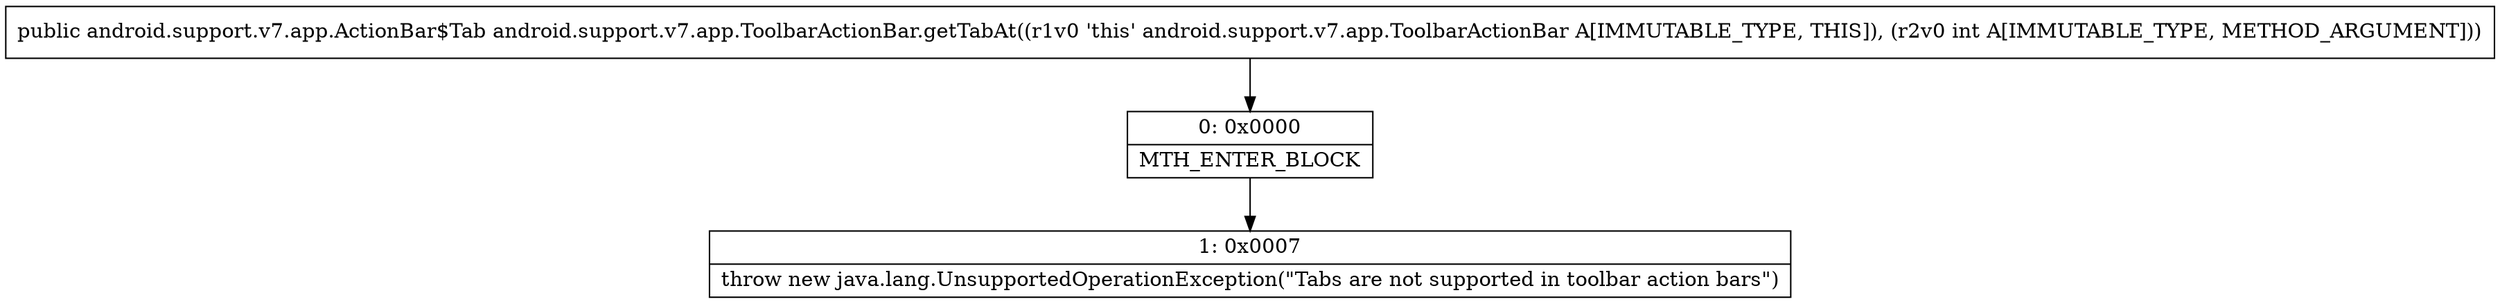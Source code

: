 digraph "CFG forandroid.support.v7.app.ToolbarActionBar.getTabAt(I)Landroid\/support\/v7\/app\/ActionBar$Tab;" {
Node_0 [shape=record,label="{0\:\ 0x0000|MTH_ENTER_BLOCK\l}"];
Node_1 [shape=record,label="{1\:\ 0x0007|throw new java.lang.UnsupportedOperationException(\"Tabs are not supported in toolbar action bars\")\l}"];
MethodNode[shape=record,label="{public android.support.v7.app.ActionBar$Tab android.support.v7.app.ToolbarActionBar.getTabAt((r1v0 'this' android.support.v7.app.ToolbarActionBar A[IMMUTABLE_TYPE, THIS]), (r2v0 int A[IMMUTABLE_TYPE, METHOD_ARGUMENT])) }"];
MethodNode -> Node_0;
Node_0 -> Node_1;
}

